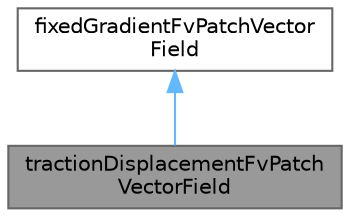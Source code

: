 digraph "tractionDisplacementFvPatchVectorField"
{
 // LATEX_PDF_SIZE
  bgcolor="transparent";
  edge [fontname=Helvetica,fontsize=10,labelfontname=Helvetica,labelfontsize=10];
  node [fontname=Helvetica,fontsize=10,shape=box,height=0.2,width=0.4];
  Node1 [id="Node000001",label="tractionDisplacementFvPatch\lVectorField",height=0.2,width=0.4,color="gray40", fillcolor="grey60", style="filled", fontcolor="black",tooltip="Fixed traction boundary condition for the standard linear elastic, fixed coefficient displacement equ..."];
  Node2 -> Node1 [id="edge1_Node000001_Node000002",dir="back",color="steelblue1",style="solid",tooltip=" "];
  Node2 [id="Node000002",label="fixedGradientFvPatchVector\lField",height=0.2,width=0.4,color="gray40", fillcolor="white", style="filled",tooltip=" "];
}
